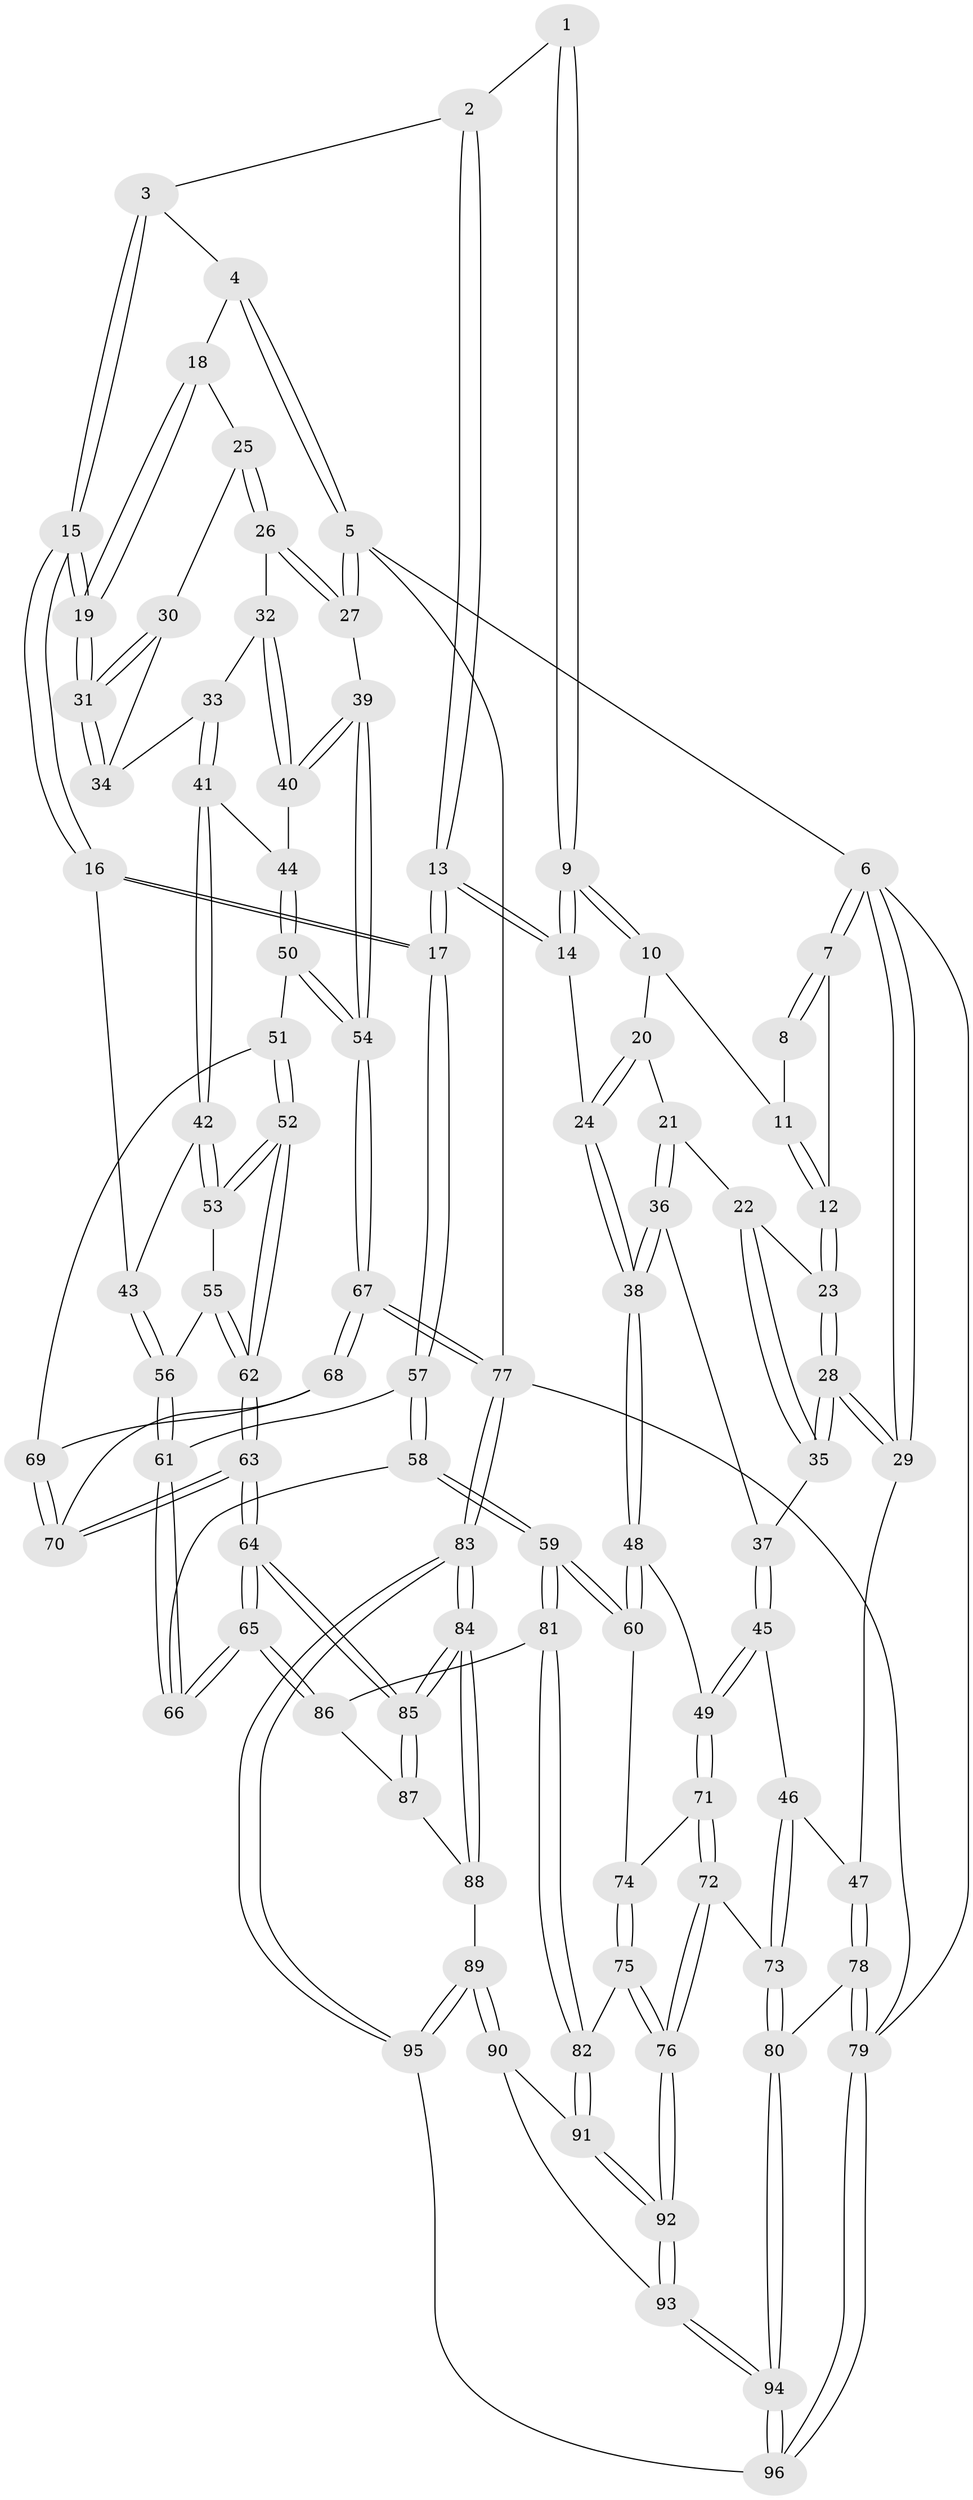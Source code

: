 // Generated by graph-tools (version 1.1) at 2025/51/03/09/25 03:51:01]
// undirected, 96 vertices, 237 edges
graph export_dot {
graph [start="1"]
  node [color=gray90,style=filled];
  1 [pos="+0.5322472478886685+0"];
  2 [pos="+0.5514461111323408+0"];
  3 [pos="+0.608989628138628+0"];
  4 [pos="+0.7222620517592256+0"];
  5 [pos="+1+0"];
  6 [pos="+0+0"];
  7 [pos="+0+0"];
  8 [pos="+0.22269626649956778+0"];
  9 [pos="+0.4073228591871513+0.10737117374291723"];
  10 [pos="+0.28426064218799374+0.0295648819220814"];
  11 [pos="+0.23889329429208253+0"];
  12 [pos="+0.15398306991480146+0.1542226528499446"];
  13 [pos="+0.47011450180157727+0.3242872527302306"];
  14 [pos="+0.4434136012421737+0.3220036483247019"];
  15 [pos="+0.5950780969681074+0.29561176195362654"];
  16 [pos="+0.5574763214690069+0.3295159524553161"];
  17 [pos="+0.5262744687838644+0.3372513794233053"];
  18 [pos="+0.7662044415424286+0"];
  19 [pos="+0.6134389931080321+0.28693398768011613"];
  20 [pos="+0.28129326903653795+0.051652645349629225"];
  21 [pos="+0.2171677189692289+0.21372928631841098"];
  22 [pos="+0.17968652703527307+0.19927353768359743"];
  23 [pos="+0.15602394221480959+0.1837049518603605"];
  24 [pos="+0.4395108745136884+0.3228453186078095"];
  25 [pos="+0.8578090742117963+0.15102374629960327"];
  26 [pos="+0.9880955078481207+0.1927278693393545"];
  27 [pos="+1+0.13651117995556644"];
  28 [pos="+0+0.19880978122738766"];
  29 [pos="+0+0.18762293643154648"];
  30 [pos="+0.7752961068664548+0.21382372099167052"];
  31 [pos="+0.6227532888961625+0.28479894767028724"];
  32 [pos="+0.8878667891376499+0.3446782496830601"];
  33 [pos="+0.8753758191214546+0.3543708753856991"];
  34 [pos="+0.8703962776003623+0.35172891599827616"];
  35 [pos="+0.07647621812914343+0.3356220565222152"];
  36 [pos="+0.24260753543203792+0.23876926158465314"];
  37 [pos="+0.11486060837230712+0.3789667152122219"];
  38 [pos="+0.42193094167326267+0.32813870470215695"];
  39 [pos="+1+0.45013588313950426"];
  40 [pos="+1+0.41975671000456394"];
  41 [pos="+0.8736590370950617+0.3611237594597345"];
  42 [pos="+0.8082607148084124+0.437213299759942"];
  43 [pos="+0.676051997208729+0.4221459806594547"];
  44 [pos="+0.9198791325346143+0.4434096983038914"];
  45 [pos="+0.13930525589081627+0.49514070143534833"];
  46 [pos="+0.1286404115372503+0.5000221082183398"];
  47 [pos="+0+0.4736451420308946"];
  48 [pos="+0.27825609798297807+0.49765075816463283"];
  49 [pos="+0.2510738215674814+0.5093705344945619"];
  50 [pos="+0.9032585018474061+0.5288910791542746"];
  51 [pos="+0.8965431060096837+0.5345198197459857"];
  52 [pos="+0.8765639698503906+0.538576014290912"];
  53 [pos="+0.8470469828053071+0.5157715461853384"];
  54 [pos="+1+0.46196306509811724"];
  55 [pos="+0.7364608229813399+0.5408906321646476"];
  56 [pos="+0.719846041262843+0.5396402437843051"];
  57 [pos="+0.5418370244790184+0.5355509427299677"];
  58 [pos="+0.5257587746302654+0.6026919230793929"];
  59 [pos="+0.46504591863377603+0.6912628920387796"];
  60 [pos="+0.4173174913656871+0.6546402556506873"];
  61 [pos="+0.6967971133980769+0.5986401795511481"];
  62 [pos="+0.8356338891179433+0.6251432109491307"];
  63 [pos="+0.8019447140745982+0.7704264825236689"];
  64 [pos="+0.7879098615077778+0.7906823325341907"];
  65 [pos="+0.740990489803374+0.7475037743520697"];
  66 [pos="+0.7077279448505882+0.6812918229483967"];
  67 [pos="+1+0.6455681393883193"];
  68 [pos="+1+0.6526438429642408"];
  69 [pos="+0.9203055116991707+0.563338353500467"];
  70 [pos="+0.9244600882915084+0.6959615600165757"];
  71 [pos="+0.2407071523261474+0.6211842576696771"];
  72 [pos="+0.17838778711349648+0.7626983708040501"];
  73 [pos="+0.04323166121853249+0.7422659241739354"];
  74 [pos="+0.3048904395776649+0.6828818895437903"];
  75 [pos="+0.3163895280941041+0.7754551763150477"];
  76 [pos="+0.23860524469945996+0.8212713851217088"];
  77 [pos="+1+1"];
  78 [pos="+0+0.7454204582844909"];
  79 [pos="+0+1"];
  80 [pos="+0.04119967626437366+0.74301965571247"];
  81 [pos="+0.4660217445598795+0.7031937780717948"];
  82 [pos="+0.4167956135581764+0.7520268404838959"];
  83 [pos="+1+1"];
  84 [pos="+0.8121199568623209+0.9015163801844727"];
  85 [pos="+0.7936282446329637+0.8394026957546263"];
  86 [pos="+0.484487126771668+0.7171542475801304"];
  87 [pos="+0.5321823604099003+0.8195397518840432"];
  88 [pos="+0.5110988914067696+0.9212653059963309"];
  89 [pos="+0.47703420420508164+0.9499126513449953"];
  90 [pos="+0.42552524213174175+0.9025683089441507"];
  91 [pos="+0.41875731504457653+0.8269001430066728"];
  92 [pos="+0.24568338333414683+0.8846428060056535"];
  93 [pos="+0.2469358024455084+0.8995693700343221"];
  94 [pos="+0.13977902111818552+1"];
  95 [pos="+0.4587927886894629+1"];
  96 [pos="+0.1226123863623361+1"];
  1 -- 2;
  1 -- 9;
  1 -- 9;
  2 -- 3;
  2 -- 13;
  2 -- 13;
  3 -- 4;
  3 -- 15;
  3 -- 15;
  4 -- 5;
  4 -- 5;
  4 -- 18;
  5 -- 6;
  5 -- 27;
  5 -- 27;
  5 -- 77;
  6 -- 7;
  6 -- 7;
  6 -- 29;
  6 -- 29;
  6 -- 79;
  7 -- 8;
  7 -- 8;
  7 -- 12;
  8 -- 11;
  9 -- 10;
  9 -- 10;
  9 -- 14;
  9 -- 14;
  10 -- 11;
  10 -- 20;
  11 -- 12;
  11 -- 12;
  12 -- 23;
  12 -- 23;
  13 -- 14;
  13 -- 14;
  13 -- 17;
  13 -- 17;
  14 -- 24;
  15 -- 16;
  15 -- 16;
  15 -- 19;
  15 -- 19;
  16 -- 17;
  16 -- 17;
  16 -- 43;
  17 -- 57;
  17 -- 57;
  18 -- 19;
  18 -- 19;
  18 -- 25;
  19 -- 31;
  19 -- 31;
  20 -- 21;
  20 -- 24;
  20 -- 24;
  21 -- 22;
  21 -- 36;
  21 -- 36;
  22 -- 23;
  22 -- 35;
  22 -- 35;
  23 -- 28;
  23 -- 28;
  24 -- 38;
  24 -- 38;
  25 -- 26;
  25 -- 26;
  25 -- 30;
  26 -- 27;
  26 -- 27;
  26 -- 32;
  27 -- 39;
  28 -- 29;
  28 -- 29;
  28 -- 35;
  28 -- 35;
  29 -- 47;
  30 -- 31;
  30 -- 31;
  30 -- 34;
  31 -- 34;
  31 -- 34;
  32 -- 33;
  32 -- 40;
  32 -- 40;
  33 -- 34;
  33 -- 41;
  33 -- 41;
  35 -- 37;
  36 -- 37;
  36 -- 38;
  36 -- 38;
  37 -- 45;
  37 -- 45;
  38 -- 48;
  38 -- 48;
  39 -- 40;
  39 -- 40;
  39 -- 54;
  39 -- 54;
  40 -- 44;
  41 -- 42;
  41 -- 42;
  41 -- 44;
  42 -- 43;
  42 -- 53;
  42 -- 53;
  43 -- 56;
  43 -- 56;
  44 -- 50;
  44 -- 50;
  45 -- 46;
  45 -- 49;
  45 -- 49;
  46 -- 47;
  46 -- 73;
  46 -- 73;
  47 -- 78;
  47 -- 78;
  48 -- 49;
  48 -- 60;
  48 -- 60;
  49 -- 71;
  49 -- 71;
  50 -- 51;
  50 -- 54;
  50 -- 54;
  51 -- 52;
  51 -- 52;
  51 -- 69;
  52 -- 53;
  52 -- 53;
  52 -- 62;
  52 -- 62;
  53 -- 55;
  54 -- 67;
  54 -- 67;
  55 -- 56;
  55 -- 62;
  55 -- 62;
  56 -- 61;
  56 -- 61;
  57 -- 58;
  57 -- 58;
  57 -- 61;
  58 -- 59;
  58 -- 59;
  58 -- 66;
  59 -- 60;
  59 -- 60;
  59 -- 81;
  59 -- 81;
  60 -- 74;
  61 -- 66;
  61 -- 66;
  62 -- 63;
  62 -- 63;
  63 -- 64;
  63 -- 64;
  63 -- 70;
  63 -- 70;
  64 -- 65;
  64 -- 65;
  64 -- 85;
  64 -- 85;
  65 -- 66;
  65 -- 66;
  65 -- 86;
  65 -- 86;
  67 -- 68;
  67 -- 68;
  67 -- 77;
  67 -- 77;
  68 -- 69;
  68 -- 70;
  69 -- 70;
  69 -- 70;
  71 -- 72;
  71 -- 72;
  71 -- 74;
  72 -- 73;
  72 -- 76;
  72 -- 76;
  73 -- 80;
  73 -- 80;
  74 -- 75;
  74 -- 75;
  75 -- 76;
  75 -- 76;
  75 -- 82;
  76 -- 92;
  76 -- 92;
  77 -- 83;
  77 -- 83;
  77 -- 79;
  78 -- 79;
  78 -- 79;
  78 -- 80;
  79 -- 96;
  79 -- 96;
  80 -- 94;
  80 -- 94;
  81 -- 82;
  81 -- 82;
  81 -- 86;
  82 -- 91;
  82 -- 91;
  83 -- 84;
  83 -- 84;
  83 -- 95;
  83 -- 95;
  84 -- 85;
  84 -- 85;
  84 -- 88;
  84 -- 88;
  85 -- 87;
  85 -- 87;
  86 -- 87;
  87 -- 88;
  88 -- 89;
  89 -- 90;
  89 -- 90;
  89 -- 95;
  89 -- 95;
  90 -- 91;
  90 -- 93;
  91 -- 92;
  91 -- 92;
  92 -- 93;
  92 -- 93;
  93 -- 94;
  93 -- 94;
  94 -- 96;
  94 -- 96;
  95 -- 96;
}
